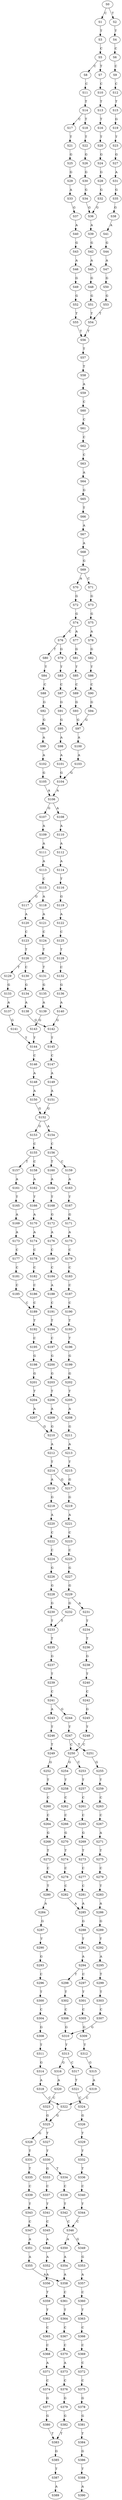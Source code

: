 strict digraph  {
	S0 -> S1 [ label = C ];
	S0 -> S2 [ label = T ];
	S1 -> S3 [ label = T ];
	S2 -> S4 [ label = T ];
	S3 -> S5 [ label = C ];
	S4 -> S6 [ label = C ];
	S5 -> S7 [ label = T ];
	S5 -> S8 [ label = C ];
	S6 -> S9 [ label = C ];
	S7 -> S10 [ label = C ];
	S8 -> S11 [ label = C ];
	S9 -> S12 [ label = C ];
	S10 -> S13 [ label = T ];
	S11 -> S14 [ label = T ];
	S12 -> S15 [ label = T ];
	S13 -> S16 [ label = T ];
	S14 -> S17 [ label = C ];
	S14 -> S18 [ label = T ];
	S15 -> S19 [ label = G ];
	S16 -> S20 [ label = T ];
	S17 -> S21 [ label = T ];
	S18 -> S22 [ label = T ];
	S19 -> S23 [ label = T ];
	S20 -> S24 [ label = G ];
	S21 -> S25 [ label = G ];
	S22 -> S26 [ label = G ];
	S23 -> S27 [ label = G ];
	S24 -> S28 [ label = G ];
	S25 -> S29 [ label = G ];
	S26 -> S30 [ label = G ];
	S27 -> S31 [ label = A ];
	S28 -> S32 [ label = G ];
	S29 -> S33 [ label = A ];
	S30 -> S34 [ label = G ];
	S31 -> S35 [ label = G ];
	S32 -> S36 [ label = G ];
	S33 -> S37 [ label = G ];
	S34 -> S36 [ label = G ];
	S35 -> S38 [ label = G ];
	S36 -> S39 [ label = A ];
	S37 -> S40 [ label = A ];
	S38 -> S41 [ label = A ];
	S39 -> S42 [ label = G ];
	S40 -> S43 [ label = G ];
	S41 -> S44 [ label = G ];
	S42 -> S45 [ label = A ];
	S43 -> S46 [ label = A ];
	S44 -> S47 [ label = A ];
	S45 -> S48 [ label = G ];
	S46 -> S49 [ label = G ];
	S47 -> S50 [ label = G ];
	S48 -> S51 [ label = G ];
	S49 -> S52 [ label = G ];
	S50 -> S53 [ label = G ];
	S51 -> S54 [ label = T ];
	S52 -> S55 [ label = T ];
	S53 -> S54 [ label = T ];
	S54 -> S56 [ label = T ];
	S55 -> S56 [ label = T ];
	S56 -> S57 [ label = T ];
	S57 -> S58 [ label = T ];
	S58 -> S59 [ label = A ];
	S59 -> S60 [ label = C ];
	S60 -> S61 [ label = C ];
	S61 -> S62 [ label = C ];
	S62 -> S63 [ label = C ];
	S63 -> S64 [ label = A ];
	S64 -> S65 [ label = G ];
	S65 -> S66 [ label = T ];
	S66 -> S67 [ label = A ];
	S67 -> S68 [ label = A ];
	S68 -> S69 [ label = G ];
	S69 -> S70 [ label = A ];
	S69 -> S71 [ label = C ];
	S70 -> S72 [ label = G ];
	S71 -> S73 [ label = G ];
	S72 -> S74 [ label = G ];
	S73 -> S75 [ label = G ];
	S74 -> S76 [ label = C ];
	S74 -> S77 [ label = A ];
	S75 -> S78 [ label = A ];
	S76 -> S79 [ label = G ];
	S76 -> S80 [ label = T ];
	S77 -> S81 [ label = G ];
	S78 -> S82 [ label = G ];
	S79 -> S83 [ label = T ];
	S80 -> S84 [ label = T ];
	S81 -> S85 [ label = T ];
	S82 -> S86 [ label = T ];
	S83 -> S87 [ label = C ];
	S84 -> S88 [ label = C ];
	S85 -> S89 [ label = C ];
	S86 -> S90 [ label = C ];
	S87 -> S91 [ label = G ];
	S88 -> S92 [ label = G ];
	S89 -> S93 [ label = G ];
	S90 -> S94 [ label = G ];
	S91 -> S95 [ label = G ];
	S92 -> S96 [ label = G ];
	S93 -> S97 [ label = G ];
	S94 -> S97 [ label = G ];
	S95 -> S98 [ label = A ];
	S96 -> S99 [ label = A ];
	S97 -> S100 [ label = A ];
	S98 -> S101 [ label = A ];
	S99 -> S102 [ label = A ];
	S100 -> S103 [ label = A ];
	S101 -> S104 [ label = G ];
	S102 -> S105 [ label = G ];
	S103 -> S104 [ label = G ];
	S104 -> S106 [ label = A ];
	S105 -> S106 [ label = A ];
	S106 -> S107 [ label = G ];
	S106 -> S108 [ label = A ];
	S107 -> S109 [ label = A ];
	S108 -> S110 [ label = A ];
	S109 -> S111 [ label = A ];
	S110 -> S112 [ label = A ];
	S111 -> S113 [ label = A ];
	S112 -> S114 [ label = A ];
	S113 -> S115 [ label = C ];
	S114 -> S116 [ label = T ];
	S115 -> S117 [ label = G ];
	S115 -> S118 [ label = A ];
	S116 -> S119 [ label = G ];
	S117 -> S120 [ label = A ];
	S118 -> S121 [ label = A ];
	S119 -> S122 [ label = A ];
	S120 -> S123 [ label = C ];
	S121 -> S124 [ label = C ];
	S122 -> S125 [ label = C ];
	S123 -> S126 [ label = T ];
	S124 -> S127 [ label = T ];
	S125 -> S128 [ label = T ];
	S126 -> S129 [ label = T ];
	S126 -> S130 [ label = C ];
	S127 -> S131 [ label = T ];
	S128 -> S132 [ label = C ];
	S129 -> S133 [ label = G ];
	S130 -> S134 [ label = G ];
	S131 -> S135 [ label = G ];
	S132 -> S136 [ label = G ];
	S133 -> S137 [ label = A ];
	S134 -> S138 [ label = A ];
	S135 -> S139 [ label = A ];
	S136 -> S140 [ label = A ];
	S137 -> S141 [ label = G ];
	S138 -> S142 [ label = G ];
	S139 -> S143 [ label = G ];
	S140 -> S142 [ label = G ];
	S141 -> S144 [ label = T ];
	S142 -> S145 [ label = T ];
	S143 -> S144 [ label = T ];
	S144 -> S146 [ label = C ];
	S145 -> S147 [ label = C ];
	S146 -> S148 [ label = A ];
	S147 -> S149 [ label = A ];
	S148 -> S150 [ label = A ];
	S149 -> S151 [ label = A ];
	S150 -> S152 [ label = G ];
	S151 -> S152 [ label = G ];
	S152 -> S153 [ label = G ];
	S152 -> S154 [ label = A ];
	S153 -> S155 [ label = C ];
	S154 -> S156 [ label = C ];
	S155 -> S157 [ label = T ];
	S155 -> S158 [ label = C ];
	S156 -> S159 [ label = C ];
	S156 -> S160 [ label = T ];
	S157 -> S161 [ label = A ];
	S158 -> S162 [ label = A ];
	S159 -> S163 [ label = A ];
	S160 -> S164 [ label = A ];
	S161 -> S165 [ label = T ];
	S162 -> S166 [ label = T ];
	S163 -> S167 [ label = T ];
	S164 -> S168 [ label = T ];
	S165 -> S169 [ label = A ];
	S166 -> S170 [ label = A ];
	S167 -> S171 [ label = G ];
	S168 -> S172 [ label = G ];
	S169 -> S173 [ label = A ];
	S170 -> S174 [ label = A ];
	S171 -> S175 [ label = A ];
	S172 -> S176 [ label = A ];
	S173 -> S177 [ label = C ];
	S174 -> S178 [ label = C ];
	S175 -> S179 [ label = C ];
	S176 -> S180 [ label = C ];
	S177 -> S181 [ label = C ];
	S178 -> S182 [ label = C ];
	S179 -> S183 [ label = C ];
	S180 -> S184 [ label = C ];
	S181 -> S185 [ label = C ];
	S182 -> S186 [ label = C ];
	S183 -> S187 [ label = C ];
	S184 -> S188 [ label = A ];
	S185 -> S189 [ label = C ];
	S186 -> S189 [ label = C ];
	S187 -> S190 [ label = C ];
	S188 -> S191 [ label = C ];
	S189 -> S192 [ label = T ];
	S190 -> S193 [ label = T ];
	S191 -> S194 [ label = T ];
	S192 -> S195 [ label = C ];
	S193 -> S196 [ label = T ];
	S194 -> S197 [ label = C ];
	S195 -> S198 [ label = G ];
	S196 -> S199 [ label = G ];
	S197 -> S200 [ label = G ];
	S198 -> S201 [ label = G ];
	S199 -> S202 [ label = G ];
	S200 -> S203 [ label = G ];
	S201 -> S204 [ label = T ];
	S202 -> S205 [ label = T ];
	S203 -> S206 [ label = T ];
	S204 -> S207 [ label = A ];
	S205 -> S208 [ label = A ];
	S206 -> S209 [ label = A ];
	S207 -> S210 [ label = G ];
	S208 -> S211 [ label = G ];
	S209 -> S210 [ label = G ];
	S210 -> S212 [ label = A ];
	S211 -> S213 [ label = A ];
	S212 -> S214 [ label = T ];
	S213 -> S215 [ label = T ];
	S214 -> S216 [ label = A ];
	S214 -> S217 [ label = G ];
	S215 -> S217 [ label = G ];
	S216 -> S218 [ label = G ];
	S217 -> S219 [ label = G ];
	S218 -> S220 [ label = A ];
	S219 -> S221 [ label = A ];
	S220 -> S222 [ label = C ];
	S221 -> S223 [ label = C ];
	S222 -> S224 [ label = C ];
	S223 -> S225 [ label = C ];
	S224 -> S226 [ label = G ];
	S225 -> S227 [ label = G ];
	S226 -> S228 [ label = G ];
	S227 -> S229 [ label = G ];
	S228 -> S230 [ label = G ];
	S229 -> S231 [ label = A ];
	S229 -> S232 [ label = G ];
	S230 -> S233 [ label = T ];
	S231 -> S234 [ label = T ];
	S232 -> S233 [ label = T ];
	S233 -> S235 [ label = T ];
	S234 -> S236 [ label = T ];
	S235 -> S237 [ label = G ];
	S236 -> S238 [ label = G ];
	S237 -> S239 [ label = T ];
	S238 -> S240 [ label = T ];
	S239 -> S241 [ label = C ];
	S240 -> S242 [ label = C ];
	S241 -> S243 [ label = A ];
	S241 -> S244 [ label = G ];
	S242 -> S245 [ label = G ];
	S243 -> S246 [ label = T ];
	S244 -> S247 [ label = T ];
	S245 -> S248 [ label = T ];
	S246 -> S249 [ label = T ];
	S247 -> S250 [ label = C ];
	S247 -> S251 [ label = T ];
	S248 -> S250 [ label = C ];
	S249 -> S252 [ label = G ];
	S250 -> S253 [ label = C ];
	S250 -> S254 [ label = G ];
	S251 -> S255 [ label = G ];
	S252 -> S256 [ label = T ];
	S253 -> S257 [ label = T ];
	S254 -> S258 [ label = T ];
	S255 -> S259 [ label = T ];
	S256 -> S260 [ label = C ];
	S257 -> S261 [ label = C ];
	S258 -> S262 [ label = C ];
	S259 -> S263 [ label = C ];
	S260 -> S264 [ label = C ];
	S261 -> S265 [ label = C ];
	S262 -> S266 [ label = C ];
	S263 -> S267 [ label = C ];
	S264 -> S268 [ label = G ];
	S265 -> S269 [ label = G ];
	S266 -> S270 [ label = G ];
	S267 -> S271 [ label = A ];
	S268 -> S272 [ label = T ];
	S269 -> S273 [ label = T ];
	S270 -> S274 [ label = T ];
	S271 -> S275 [ label = T ];
	S272 -> S276 [ label = C ];
	S273 -> S277 [ label = C ];
	S274 -> S278 [ label = C ];
	S275 -> S279 [ label = C ];
	S276 -> S280 [ label = T ];
	S277 -> S281 [ label = C ];
	S278 -> S282 [ label = C ];
	S279 -> S283 [ label = T ];
	S280 -> S284 [ label = A ];
	S281 -> S285 [ label = A ];
	S282 -> S285 [ label = A ];
	S283 -> S286 [ label = A ];
	S284 -> S287 [ label = G ];
	S285 -> S288 [ label = G ];
	S286 -> S289 [ label = G ];
	S287 -> S290 [ label = T ];
	S288 -> S291 [ label = T ];
	S289 -> S292 [ label = T ];
	S290 -> S293 [ label = G ];
	S291 -> S294 [ label = A ];
	S292 -> S295 [ label = A ];
	S293 -> S296 [ label = C ];
	S294 -> S297 [ label = C ];
	S294 -> S298 [ label = T ];
	S295 -> S299 [ label = T ];
	S296 -> S300 [ label = T ];
	S297 -> S301 [ label = T ];
	S298 -> S302 [ label = T ];
	S299 -> S303 [ label = T ];
	S300 -> S304 [ label = C ];
	S301 -> S305 [ label = C ];
	S302 -> S306 [ label = C ];
	S303 -> S307 [ label = C ];
	S304 -> S308 [ label = G ];
	S305 -> S309 [ label = G ];
	S306 -> S310 [ label = G ];
	S307 -> S310 [ label = G ];
	S308 -> S311 [ label = T ];
	S309 -> S312 [ label = T ];
	S310 -> S313 [ label = T ];
	S311 -> S314 [ label = G ];
	S312 -> S315 [ label = G ];
	S313 -> S316 [ label = G ];
	S313 -> S317 [ label = C ];
	S314 -> S318 [ label = A ];
	S315 -> S319 [ label = A ];
	S316 -> S320 [ label = A ];
	S317 -> S321 [ label = T ];
	S318 -> S322 [ label = C ];
	S319 -> S322 [ label = C ];
	S320 -> S323 [ label = C ];
	S321 -> S324 [ label = C ];
	S322 -> S325 [ label = G ];
	S323 -> S325 [ label = G ];
	S324 -> S326 [ label = G ];
	S325 -> S327 [ label = T ];
	S325 -> S328 [ label = G ];
	S326 -> S329 [ label = T ];
	S327 -> S330 [ label = T ];
	S328 -> S331 [ label = T ];
	S329 -> S332 [ label = T ];
	S330 -> S333 [ label = G ];
	S330 -> S334 [ label = T ];
	S331 -> S335 [ label = T ];
	S332 -> S336 [ label = T ];
	S333 -> S337 [ label = C ];
	S334 -> S338 [ label = C ];
	S335 -> S339 [ label = C ];
	S336 -> S340 [ label = C ];
	S337 -> S341 [ label = T ];
	S338 -> S342 [ label = T ];
	S339 -> S343 [ label = T ];
	S340 -> S344 [ label = T ];
	S341 -> S345 [ label = C ];
	S342 -> S346 [ label = C ];
	S343 -> S347 [ label = C ];
	S344 -> S346 [ label = C ];
	S345 -> S348 [ label = A ];
	S346 -> S349 [ label = G ];
	S346 -> S350 [ label = A ];
	S347 -> S351 [ label = A ];
	S348 -> S352 [ label = A ];
	S349 -> S353 [ label = G ];
	S350 -> S354 [ label = A ];
	S351 -> S355 [ label = A ];
	S352 -> S356 [ label = A ];
	S353 -> S357 [ label = A ];
	S354 -> S358 [ label = A ];
	S355 -> S358 [ label = A ];
	S356 -> S359 [ label = T ];
	S357 -> S360 [ label = C ];
	S358 -> S361 [ label = C ];
	S359 -> S362 [ label = T ];
	S360 -> S363 [ label = T ];
	S361 -> S364 [ label = T ];
	S362 -> S365 [ label = C ];
	S363 -> S366 [ label = C ];
	S364 -> S367 [ label = C ];
	S365 -> S368 [ label = C ];
	S366 -> S369 [ label = C ];
	S367 -> S370 [ label = C ];
	S368 -> S371 [ label = A ];
	S369 -> S372 [ label = C ];
	S370 -> S373 [ label = A ];
	S371 -> S374 [ label = C ];
	S372 -> S375 [ label = C ];
	S373 -> S376 [ label = C ];
	S374 -> S377 [ label = G ];
	S375 -> S378 [ label = G ];
	S376 -> S379 [ label = G ];
	S377 -> S380 [ label = G ];
	S378 -> S381 [ label = G ];
	S379 -> S382 [ label = G ];
	S380 -> S383 [ label = T ];
	S381 -> S384 [ label = T ];
	S382 -> S383 [ label = T ];
	S383 -> S385 [ label = G ];
	S384 -> S386 [ label = G ];
	S385 -> S387 [ label = T ];
	S386 -> S388 [ label = T ];
	S387 -> S389 [ label = A ];
	S388 -> S390 [ label = A ];
}
